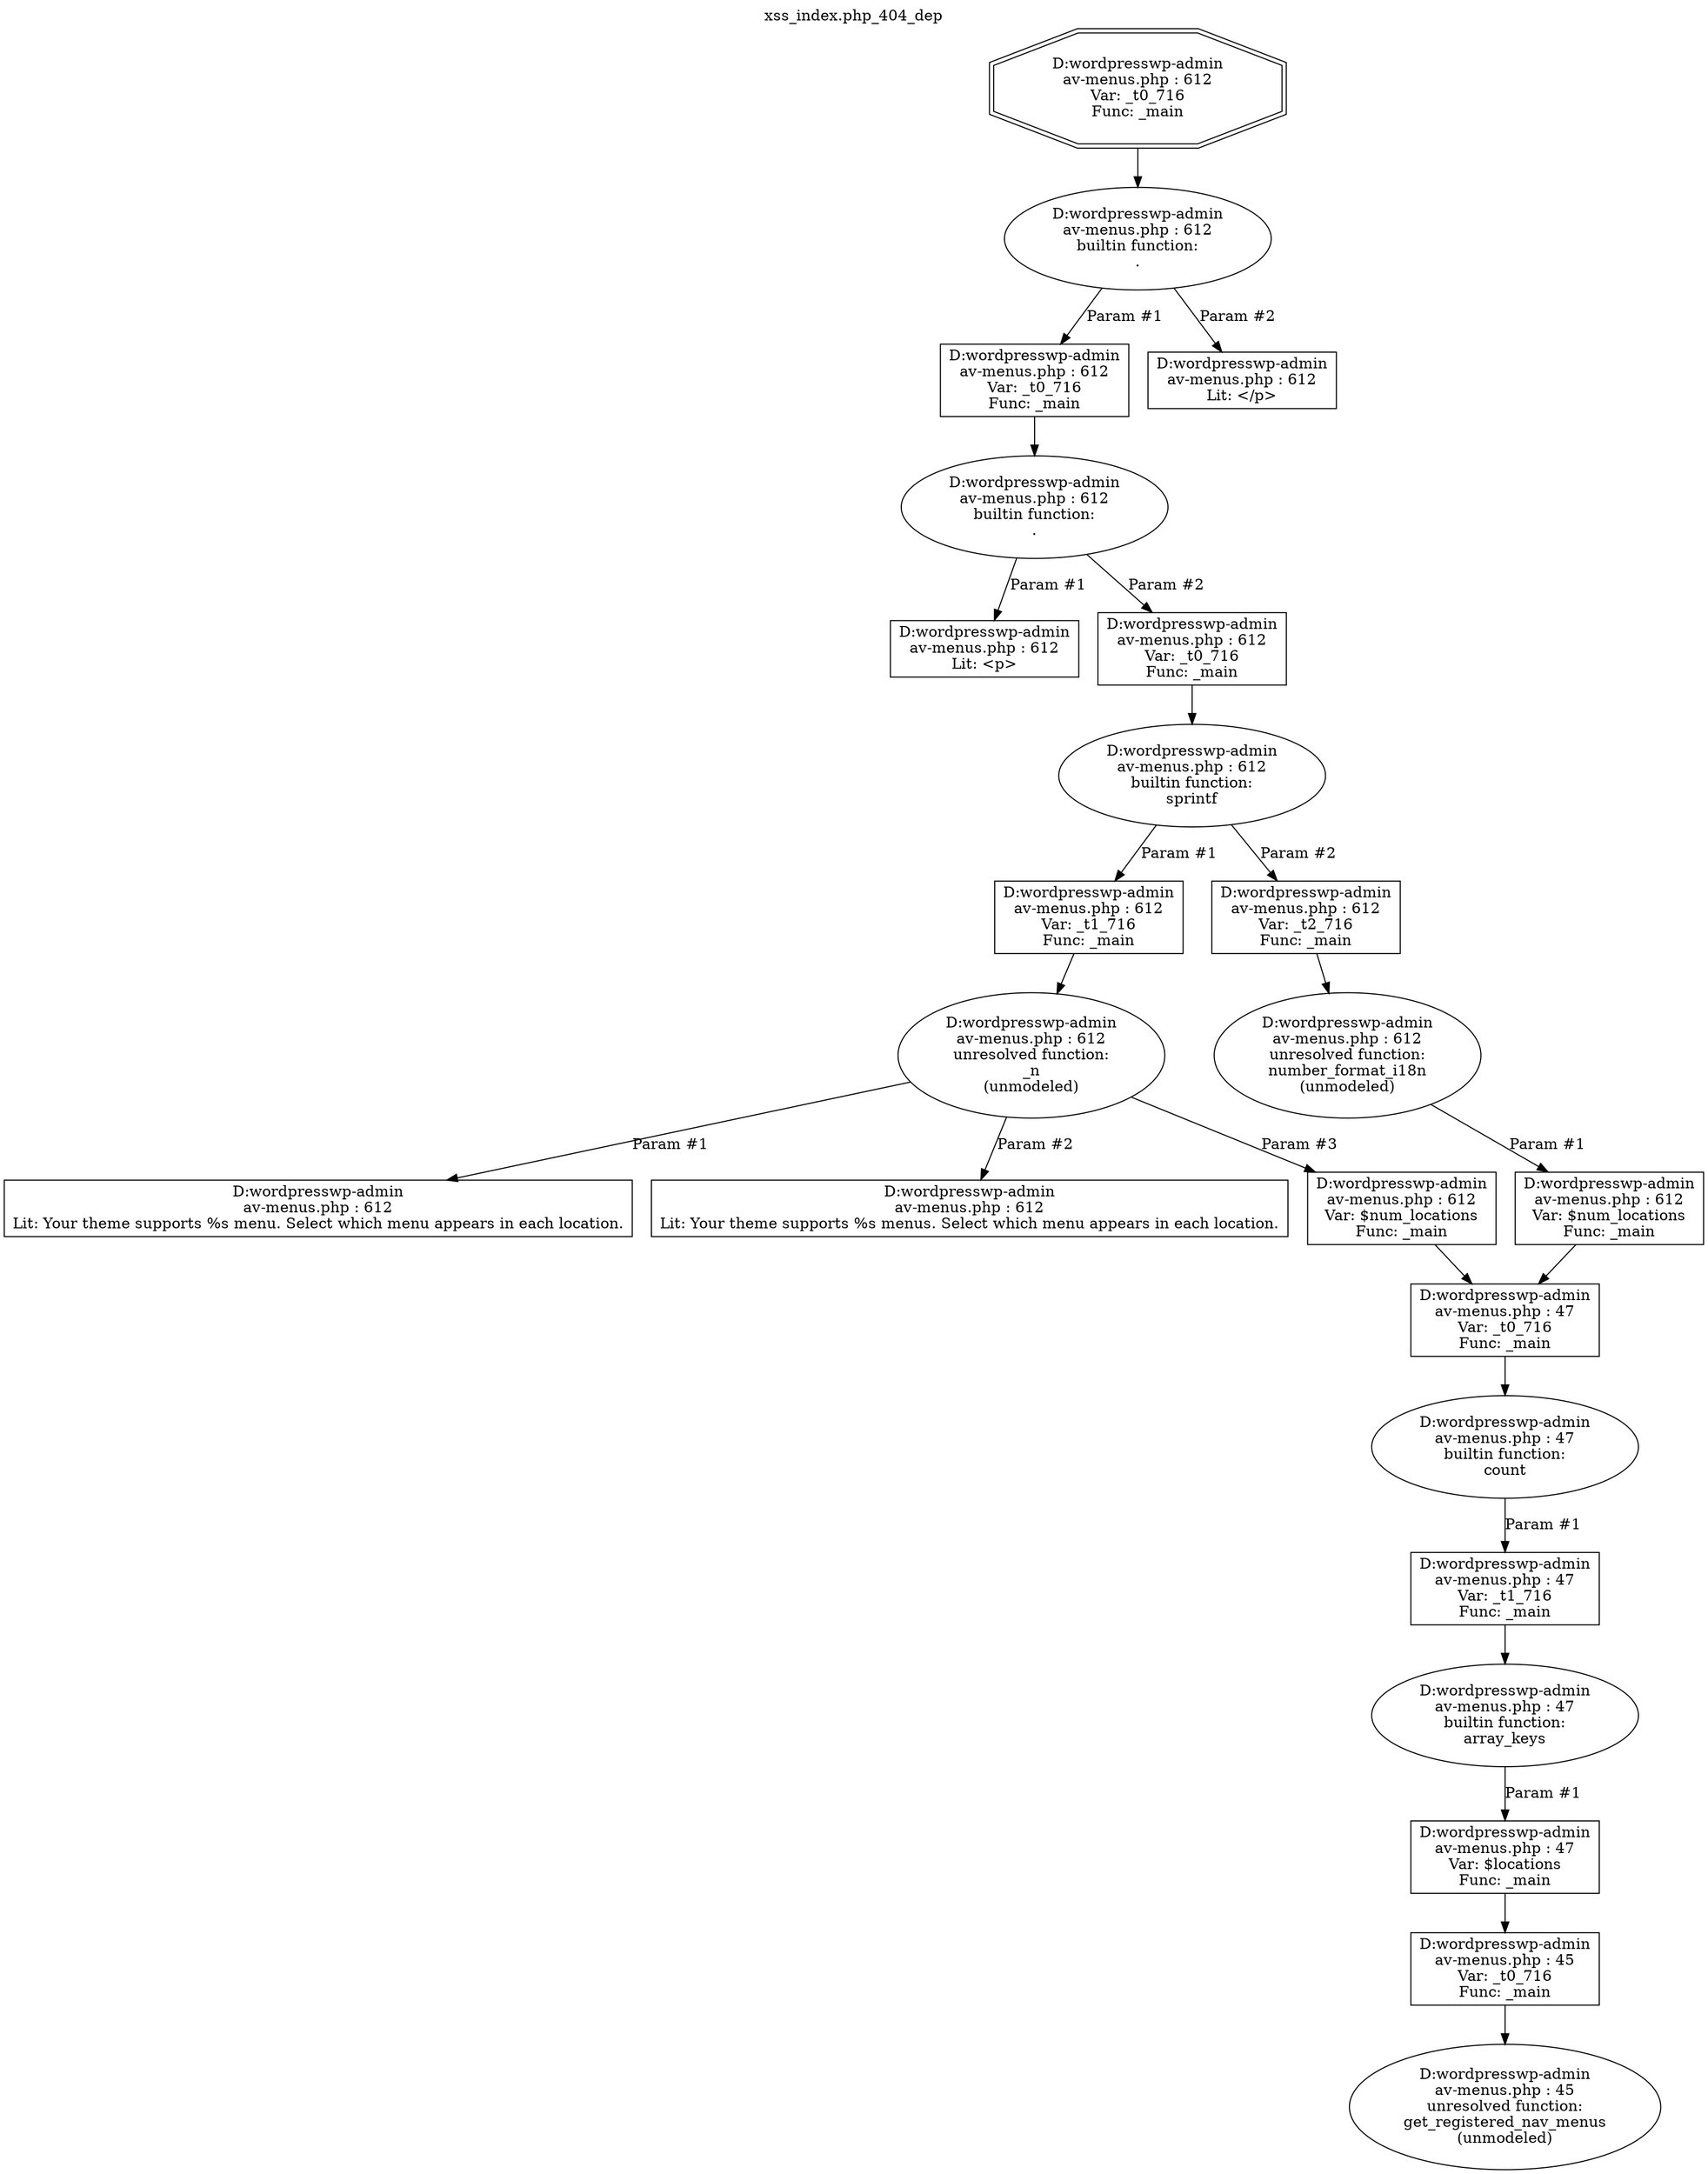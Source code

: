 digraph cfg {
  label="xss_index.php_404_dep";
  labelloc=t;
  n1 [shape=doubleoctagon, label="D:\wordpress\wp-admin\nav-menus.php : 612\nVar: _t0_716\nFunc: _main\n"];
  n2 [shape=ellipse, label="D:\wordpress\wp-admin\nav-menus.php : 612\nbuiltin function:\n.\n"];
  n3 [shape=box, label="D:\wordpress\wp-admin\nav-menus.php : 612\nVar: _t0_716\nFunc: _main\n"];
  n4 [shape=ellipse, label="D:\wordpress\wp-admin\nav-menus.php : 612\nbuiltin function:\n.\n"];
  n5 [shape=box, label="D:\wordpress\wp-admin\nav-menus.php : 612\nLit: <p>\n"];
  n6 [shape=box, label="D:\wordpress\wp-admin\nav-menus.php : 612\nVar: _t0_716\nFunc: _main\n"];
  n7 [shape=ellipse, label="D:\wordpress\wp-admin\nav-menus.php : 612\nbuiltin function:\nsprintf\n"];
  n8 [shape=box, label="D:\wordpress\wp-admin\nav-menus.php : 612\nVar: _t1_716\nFunc: _main\n"];
  n9 [shape=ellipse, label="D:\wordpress\wp-admin\nav-menus.php : 612\nunresolved function:\n_n\n(unmodeled)\n"];
  n10 [shape=box, label="D:\wordpress\wp-admin\nav-menus.php : 612\nLit: Your theme supports %s menu. Select which menu appears in each location.\n"];
  n11 [shape=box, label="D:\wordpress\wp-admin\nav-menus.php : 612\nLit: Your theme supports %s menus. Select which menu appears in each location.\n"];
  n12 [shape=box, label="D:\wordpress\wp-admin\nav-menus.php : 612\nVar: $num_locations\nFunc: _main\n"];
  n13 [shape=box, label="D:\wordpress\wp-admin\nav-menus.php : 47\nVar: _t0_716\nFunc: _main\n"];
  n14 [shape=ellipse, label="D:\wordpress\wp-admin\nav-menus.php : 47\nbuiltin function:\ncount\n"];
  n15 [shape=box, label="D:\wordpress\wp-admin\nav-menus.php : 47\nVar: _t1_716\nFunc: _main\n"];
  n16 [shape=ellipse, label="D:\wordpress\wp-admin\nav-menus.php : 47\nbuiltin function:\narray_keys\n"];
  n17 [shape=box, label="D:\wordpress\wp-admin\nav-menus.php : 47\nVar: $locations\nFunc: _main\n"];
  n18 [shape=box, label="D:\wordpress\wp-admin\nav-menus.php : 45\nVar: _t0_716\nFunc: _main\n"];
  n19 [shape=ellipse, label="D:\wordpress\wp-admin\nav-menus.php : 45\nunresolved function:\nget_registered_nav_menus\n(unmodeled)\n"];
  n20 [shape=box, label="D:\wordpress\wp-admin\nav-menus.php : 612\nVar: _t2_716\nFunc: _main\n"];
  n21 [shape=ellipse, label="D:\wordpress\wp-admin\nav-menus.php : 612\nunresolved function:\nnumber_format_i18n\n(unmodeled)\n"];
  n22 [shape=box, label="D:\wordpress\wp-admin\nav-menus.php : 612\nVar: $num_locations\nFunc: _main\n"];
  n23 [shape=box, label="D:\wordpress\wp-admin\nav-menus.php : 612\nLit: </p>\n"];
  n1 -> n2;
  n3 -> n4;
  n4 -> n5[label="Param #1"];
  n4 -> n6[label="Param #2"];
  n6 -> n7;
  n8 -> n9;
  n9 -> n10[label="Param #1"];
  n9 -> n11[label="Param #2"];
  n9 -> n12[label="Param #3"];
  n13 -> n14;
  n15 -> n16;
  n18 -> n19;
  n17 -> n18;
  n16 -> n17[label="Param #1"];
  n14 -> n15[label="Param #1"];
  n12 -> n13;
  n7 -> n8[label="Param #1"];
  n7 -> n20[label="Param #2"];
  n20 -> n21;
  n22 -> n13;
  n21 -> n22[label="Param #1"];
  n2 -> n3[label="Param #1"];
  n2 -> n23[label="Param #2"];
}
